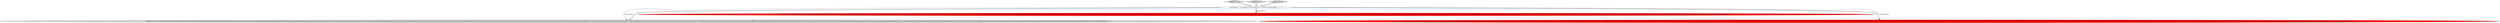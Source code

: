 digraph {
6 [style = filled, label = "setup['0', '0', '1']", fillcolor = lightgray, shape = diamond image = "AAA0AAABBB3BBB"];
1 [style = filled, label = "facetedMethod = FacetedMethod.createForProperty(,\"firstName\")@@@3@@@['1', '1', '1']", fillcolor = white, shape = ellipse image = "AAA0AAABBB1BBB"];
4 [style = filled, label = "setup['0', '1', '0']", fillcolor = lightgray, shape = diamond image = "AAA0AAABBB2BBB"];
0 [style = filled, label = "setup['1', '0', '0']", fillcolor = lightgray, shape = diamond image = "AAA0AAABBB1BBB"];
2 [style = filled, label = "objectAssociation = new ObjectAssociationAbstract(facetedMethod,FeatureType.PROPERTY,objectSpecification,new ObjectMemberDependencies(null,null,null,null)){@Override public ObjectAdapter get(final ObjectAdapter fromObject,final InteractionInitiatedBy interactionInitiatedBy){return null}@Override public boolean isEmpty(final ObjectAdapter adapter,final InteractionInitiatedBy interactionInitiatedBy){return false}@Override public ObjectAdapter(( getChoices(final ObjectAdapter object,final InteractionInitiatedBy interactionInitiatedBy){return null}@Override public ObjectAdapter getDefault(final ObjectAdapter adapter){return null}@Override public void toDefault(final ObjectAdapter target){}@Override public UsabilityContext<?> createUsableInteractionContext(final ObjectAdapter target,final InteractionInitiatedBy interactionInitiatedBy,Where where){return null}@Override public VisibilityContext<?> createVisibleInteractionContext(final ObjectAdapter targetObjectAdapter,final InteractionInitiatedBy interactionInitiatedBy,Where where){return null}@Override public String debugData(){return null}@Override public Instance getInstance(final ObjectAdapter adapter){return null}@Override public boolean containsDoOpFacet(final Class<? extends Facet> facetType){return false}@Override public boolean hasAutoComplete(){return false}@Override public ObjectAdapter(( getAutoComplete(ObjectAdapter object,String searchArg,final InteractionInitiatedBy interactionInitiatedBy){return null}@Override public int getAutoCompleteMinLength(){return 0}}@@@4@@@['1', '0', '0']", fillcolor = red, shape = ellipse image = "AAA1AAABBB1BBB"];
5 [style = filled, label = "objectAssociation = new ObjectAssociationAbstract(facetedMethod,FeatureType.PROPERTY,mockObjectSpecification,new ObjectMemberDependencies(null,null,null,null)){@Override public ObjectAdapter get(final ObjectAdapter fromObject,final InteractionInitiatedBy interactionInitiatedBy){return null}@Override public boolean isEmpty(final ObjectAdapter adapter,final InteractionInitiatedBy interactionInitiatedBy){return false}@Override public ObjectAdapter(( getChoices(final ObjectAdapter object,final InteractionInitiatedBy interactionInitiatedBy){return null}@Override public ObjectAdapter getDefault(final ObjectAdapter adapter){return null}@Override public void toDefault(final ObjectAdapter target){}@Override public UsabilityContext<?> createUsableInteractionContext(final ObjectAdapter target,final InteractionInitiatedBy interactionInitiatedBy,final Where where){return null}@Override public VisibilityContext<?> createVisibleInteractionContext(final ObjectAdapter targetObjectAdapter,final InteractionInitiatedBy interactionInitiatedBy,final Where where){return null}@Override public String debugData(){return null}@Override public Instance getInstance(final ObjectAdapter adapter){return null}@Override public boolean containsDoOpFacet(final Class<? extends Facet> facetType){return false}@Override public boolean hasAutoComplete(){return false}@Override public ObjectAdapter(( getAutoComplete(final ObjectAdapter object,final String searchArg,final InteractionInitiatedBy interactionInitiatedBy){return null}@Override public int getAutoCompleteMinLength(){return 0}}@@@4@@@['0', '0', '1']", fillcolor = lightgray, shape = ellipse image = "AAA0AAABBB3BBB"];
3 [style = filled, label = "objectAssociation = new ObjectAssociationAbstract(facetedMethod,FeatureType.PROPERTY,objectSpecification,new ObjectMemberDependencies(null,null,null,null,null)){@Override public ObjectAdapter get(final ObjectAdapter fromObject,final InteractionInitiatedBy interactionInitiatedBy){return null}@Override public boolean isEmpty(final ObjectAdapter adapter,final InteractionInitiatedBy interactionInitiatedBy){return false}@Override public ObjectAdapter(( getChoices(final ObjectAdapter object,final InteractionInitiatedBy interactionInitiatedBy){return null}@Override public ObjectAdapter getDefault(final ObjectAdapter adapter){return null}@Override public void toDefault(final ObjectAdapter target){}@Override public UsabilityContext<?> createUsableInteractionContext(final ObjectAdapter target,final InteractionInitiatedBy interactionInitiatedBy,Where where){return null}@Override public VisibilityContext<?> createVisibleInteractionContext(final ObjectAdapter targetObjectAdapter,final InteractionInitiatedBy interactionInitiatedBy,Where where){return null}@Override public String debugData(){return null}@Override public Instance getInstance(final ObjectAdapter adapter){return null}@Override public boolean containsDoOpFacet(final Class<? extends Facet> facetType){return false}@Override public boolean hasAutoComplete(){return false}@Override public ObjectAdapter(( getAutoComplete(ObjectAdapter object,String searchArg,final InteractionInitiatedBy interactionInitiatedBy){return null}@Override public int getAutoCompleteMinLength(){return 0}}@@@4@@@['0', '1', '0']", fillcolor = red, shape = ellipse image = "AAA1AAABBB2BBB"];
1->3 [style = bold, label=""];
1->5 [style = bold, label=""];
6->1 [style = bold, label=""];
2->5 [style = dashed, label="0"];
1->2 [style = bold, label=""];
4->1 [style = bold, label=""];
2->3 [style = dashed, label="0"];
1->5 [style = solid, label="facetedMethod"];
1->3 [style = solid, label="facetedMethod"];
0->1 [style = bold, label=""];
1->2 [style = solid, label="facetedMethod"];
}
